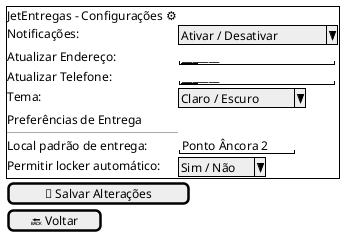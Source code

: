 @startsalt
{
{+
  JetEntregas - Configurações ⚙️

  Notificações:          | ^Ativar / Desativar^
  Atualizar Endereço:    | "___________________"
  Atualizar Telefone:    | "___________________"
  Tema:                  | ^Claro / Escuro^

  Preferências de Entrega
  ---------------------------
  Local padrão de entrega: | "Ponto Âncora 2"
  Permitir locker automático: | ^Sim / Não^
}

[ 💾 Salvar Alterações ]
[ 🔙 Voltar ]
}
@endsalt
